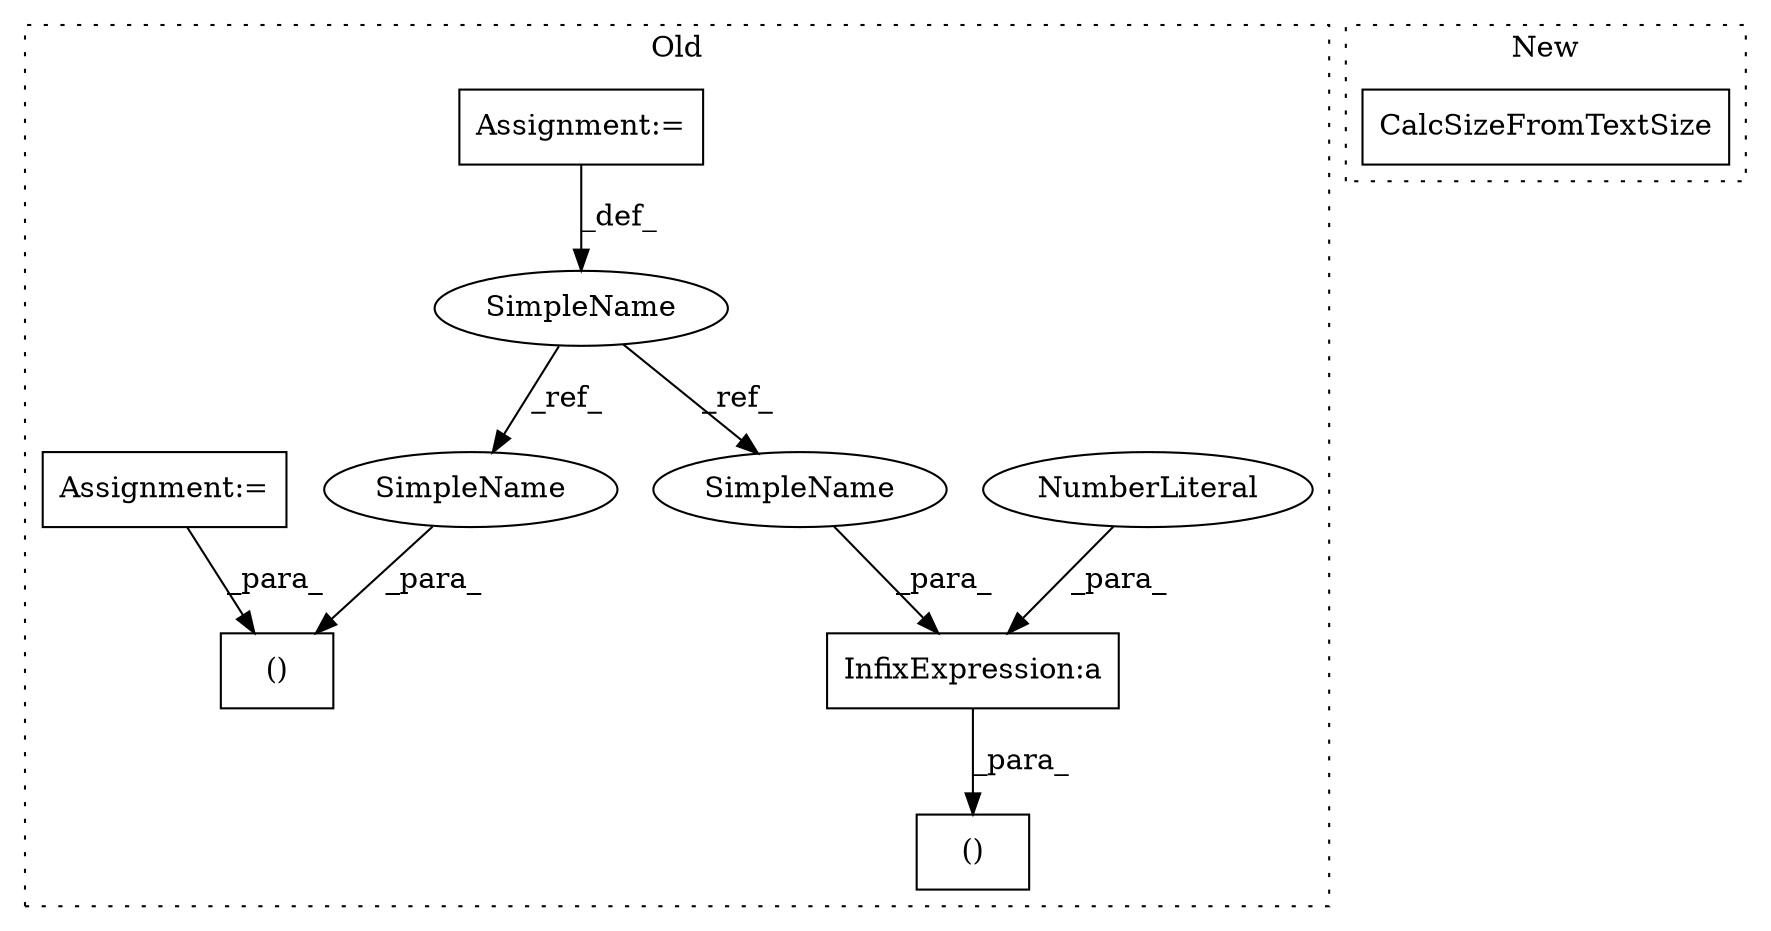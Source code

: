 digraph G {
subgraph cluster0 {
1 [label="()" a="106" s="2273" l="29" shape="box"];
3 [label="InfixExpression:a" a="27" s="2276" l="3" shape="box"];
4 [label="NumberLiteral" a="34" s="2275" l="1" shape="ellipse"];
5 [label="SimpleName" a="42" s="1346" l="1" shape="ellipse"];
6 [label="()" a="106" s="1725" l="15" shape="box"];
7 [label="Assignment:=" a="7" s="1346" l="1" shape="box"];
8 [label="Assignment:=" a="7" s="1394" l="1" shape="box"];
9 [label="SimpleName" a="42" s="1725" l="1" shape="ellipse"];
10 [label="SimpleName" a="42" s="2279" l="1" shape="ellipse"];
label = "Old";
style="dotted";
}
subgraph cluster1 {
2 [label="CalcSizeFromTextSize" a="32" s="2038" l="22" shape="box"];
label = "New";
style="dotted";
}
3 -> 1 [label="_para_"];
4 -> 3 [label="_para_"];
5 -> 10 [label="_ref_"];
5 -> 9 [label="_ref_"];
7 -> 5 [label="_def_"];
8 -> 6 [label="_para_"];
9 -> 6 [label="_para_"];
10 -> 3 [label="_para_"];
}